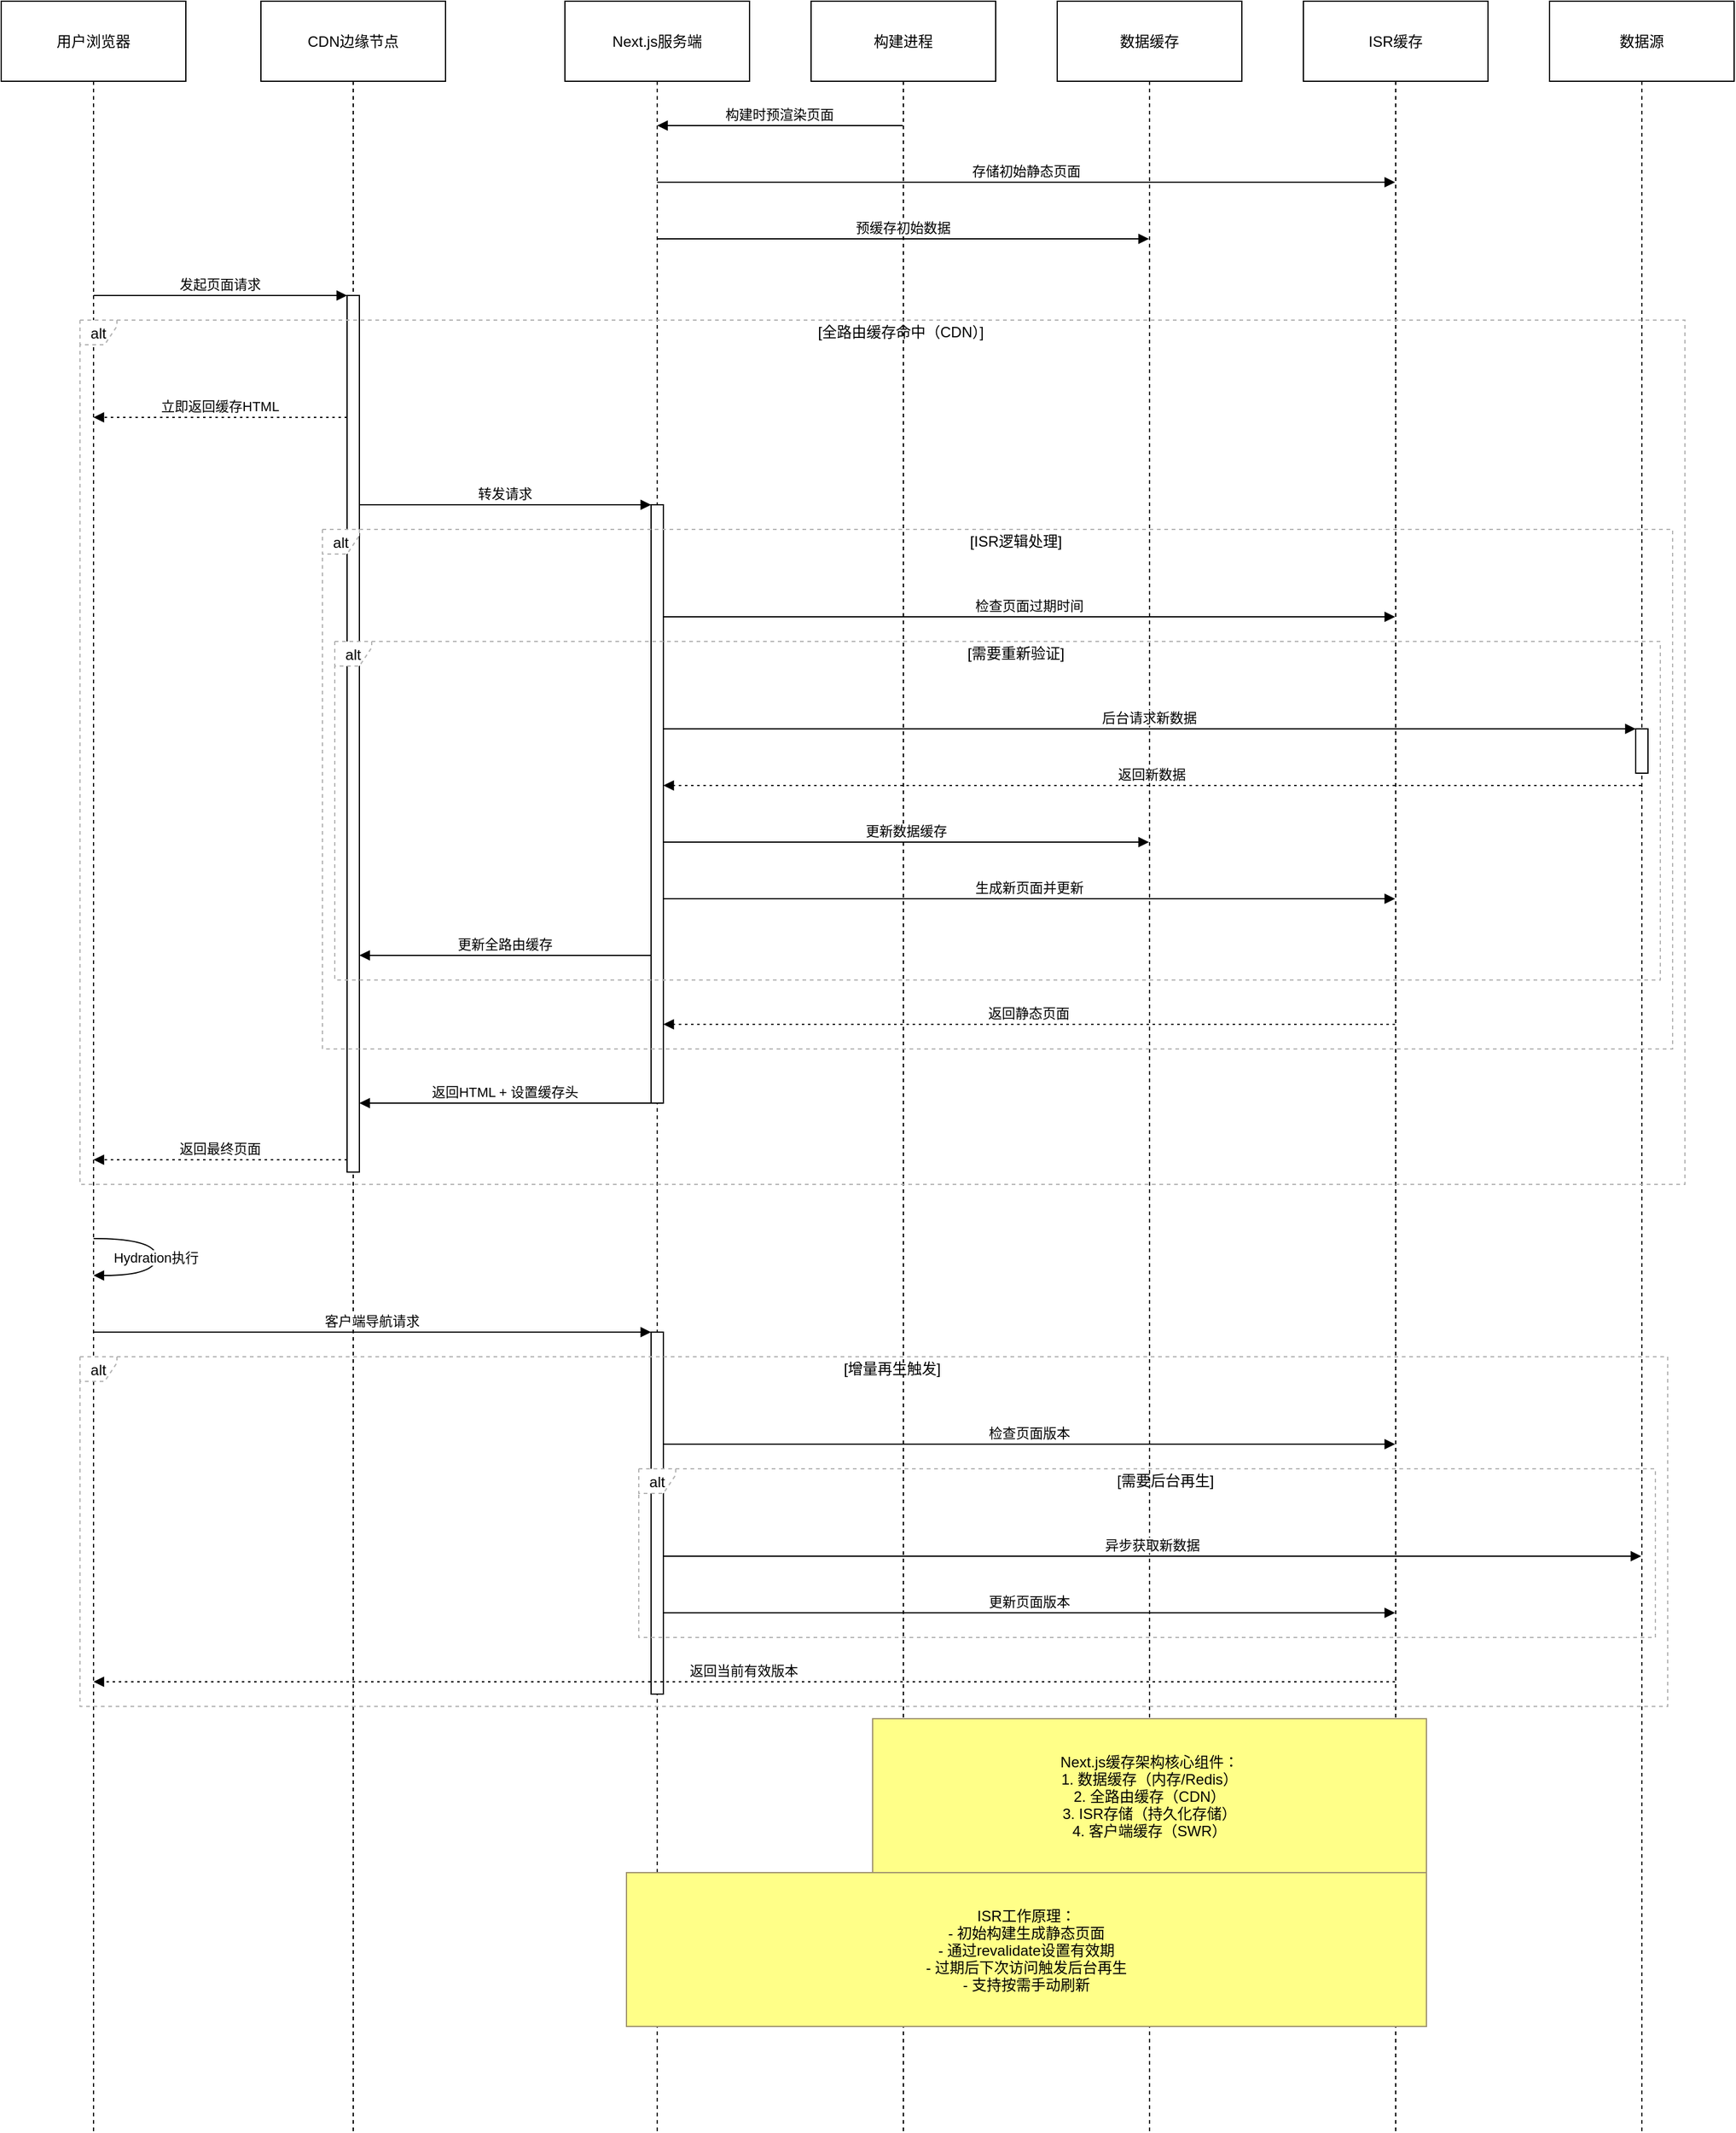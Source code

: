 <mxfile version="26.0.11">
  <diagram name="Page-1" id="Zmr6mv6rlm5EX8YAR18m">
    <mxGraphModel dx="2765" dy="1495" grid="1" gridSize="10" guides="1" tooltips="1" connect="1" arrows="1" fold="1" page="1" pageScale="1" pageWidth="827" pageHeight="1169" math="0" shadow="0">
      <root>
        <mxCell id="0" />
        <mxCell id="1" parent="0" />
        <mxCell id="BmnzMOqIMTCZc_oKfN1r-1" value="用户浏览器" style="shape=umlLifeline;perimeter=lifelinePerimeter;whiteSpace=wrap;container=1;dropTarget=0;collapsible=0;recursiveResize=0;outlineConnect=0;portConstraint=eastwest;newEdgeStyle={&quot;edgeStyle&quot;:&quot;elbowEdgeStyle&quot;,&quot;elbow&quot;:&quot;vertical&quot;,&quot;curved&quot;:0,&quot;rounded&quot;:0};size=65;" vertex="1" parent="1">
          <mxGeometry x="20" y="20" width="150" height="1730" as="geometry" />
        </mxCell>
        <mxCell id="BmnzMOqIMTCZc_oKfN1r-2" value="CDN边缘节点" style="shape=umlLifeline;perimeter=lifelinePerimeter;whiteSpace=wrap;container=1;dropTarget=0;collapsible=0;recursiveResize=0;outlineConnect=0;portConstraint=eastwest;newEdgeStyle={&quot;edgeStyle&quot;:&quot;elbowEdgeStyle&quot;,&quot;elbow&quot;:&quot;vertical&quot;,&quot;curved&quot;:0,&quot;rounded&quot;:0};size=65;" vertex="1" parent="1">
          <mxGeometry x="231" y="20" width="150" height="1730" as="geometry" />
        </mxCell>
        <mxCell id="BmnzMOqIMTCZc_oKfN1r-3" value="" style="points=[];perimeter=orthogonalPerimeter;outlineConnect=0;targetShapes=umlLifeline;portConstraint=eastwest;newEdgeStyle={&quot;edgeStyle&quot;:&quot;elbowEdgeStyle&quot;,&quot;elbow&quot;:&quot;vertical&quot;,&quot;curved&quot;:0,&quot;rounded&quot;:0}" vertex="1" parent="BmnzMOqIMTCZc_oKfN1r-2">
          <mxGeometry x="70" y="239" width="10" height="712" as="geometry" />
        </mxCell>
        <mxCell id="BmnzMOqIMTCZc_oKfN1r-4" value="Next.js服务端" style="shape=umlLifeline;perimeter=lifelinePerimeter;whiteSpace=wrap;container=1;dropTarget=0;collapsible=0;recursiveResize=0;outlineConnect=0;portConstraint=eastwest;newEdgeStyle={&quot;edgeStyle&quot;:&quot;elbowEdgeStyle&quot;,&quot;elbow&quot;:&quot;vertical&quot;,&quot;curved&quot;:0,&quot;rounded&quot;:0};size=65;" vertex="1" parent="1">
          <mxGeometry x="478" y="20" width="150" height="1730" as="geometry" />
        </mxCell>
        <mxCell id="BmnzMOqIMTCZc_oKfN1r-5" value="" style="points=[];perimeter=orthogonalPerimeter;outlineConnect=0;targetShapes=umlLifeline;portConstraint=eastwest;newEdgeStyle={&quot;edgeStyle&quot;:&quot;elbowEdgeStyle&quot;,&quot;elbow&quot;:&quot;vertical&quot;,&quot;curved&quot;:0,&quot;rounded&quot;:0}" vertex="1" parent="BmnzMOqIMTCZc_oKfN1r-4">
          <mxGeometry x="70" y="409" width="10" height="486" as="geometry" />
        </mxCell>
        <mxCell id="BmnzMOqIMTCZc_oKfN1r-6" value="" style="points=[];perimeter=orthogonalPerimeter;outlineConnect=0;targetShapes=umlLifeline;portConstraint=eastwest;newEdgeStyle={&quot;edgeStyle&quot;:&quot;elbowEdgeStyle&quot;,&quot;elbow&quot;:&quot;vertical&quot;,&quot;curved&quot;:0,&quot;rounded&quot;:0}" vertex="1" parent="BmnzMOqIMTCZc_oKfN1r-4">
          <mxGeometry x="70" y="1081" width="10" height="294" as="geometry" />
        </mxCell>
        <mxCell id="BmnzMOqIMTCZc_oKfN1r-7" value="构建进程" style="shape=umlLifeline;perimeter=lifelinePerimeter;whiteSpace=wrap;container=1;dropTarget=0;collapsible=0;recursiveResize=0;outlineConnect=0;portConstraint=eastwest;newEdgeStyle={&quot;edgeStyle&quot;:&quot;elbowEdgeStyle&quot;,&quot;elbow&quot;:&quot;vertical&quot;,&quot;curved&quot;:0,&quot;rounded&quot;:0};size=65;" vertex="1" parent="1">
          <mxGeometry x="678" y="20" width="150" height="1730" as="geometry" />
        </mxCell>
        <mxCell id="BmnzMOqIMTCZc_oKfN1r-8" value="数据缓存" style="shape=umlLifeline;perimeter=lifelinePerimeter;whiteSpace=wrap;container=1;dropTarget=0;collapsible=0;recursiveResize=0;outlineConnect=0;portConstraint=eastwest;newEdgeStyle={&quot;edgeStyle&quot;:&quot;elbowEdgeStyle&quot;,&quot;elbow&quot;:&quot;vertical&quot;,&quot;curved&quot;:0,&quot;rounded&quot;:0};size=65;" vertex="1" parent="1">
          <mxGeometry x="878" y="20" width="150" height="1730" as="geometry" />
        </mxCell>
        <mxCell id="BmnzMOqIMTCZc_oKfN1r-9" value="ISR缓存" style="shape=umlLifeline;perimeter=lifelinePerimeter;whiteSpace=wrap;container=1;dropTarget=0;collapsible=0;recursiveResize=0;outlineConnect=0;portConstraint=eastwest;newEdgeStyle={&quot;edgeStyle&quot;:&quot;elbowEdgeStyle&quot;,&quot;elbow&quot;:&quot;vertical&quot;,&quot;curved&quot;:0,&quot;rounded&quot;:0};size=65;" vertex="1" parent="1">
          <mxGeometry x="1078" y="20" width="150" height="1730" as="geometry" />
        </mxCell>
        <mxCell id="BmnzMOqIMTCZc_oKfN1r-10" value="数据源" style="shape=umlLifeline;perimeter=lifelinePerimeter;whiteSpace=wrap;container=1;dropTarget=0;collapsible=0;recursiveResize=0;outlineConnect=0;portConstraint=eastwest;newEdgeStyle={&quot;edgeStyle&quot;:&quot;elbowEdgeStyle&quot;,&quot;elbow&quot;:&quot;vertical&quot;,&quot;curved&quot;:0,&quot;rounded&quot;:0};size=65;" vertex="1" parent="1">
          <mxGeometry x="1278" y="20" width="150" height="1730" as="geometry" />
        </mxCell>
        <mxCell id="BmnzMOqIMTCZc_oKfN1r-11" value="" style="points=[];perimeter=orthogonalPerimeter;outlineConnect=0;targetShapes=umlLifeline;portConstraint=eastwest;newEdgeStyle={&quot;edgeStyle&quot;:&quot;elbowEdgeStyle&quot;,&quot;elbow&quot;:&quot;vertical&quot;,&quot;curved&quot;:0,&quot;rounded&quot;:0}" vertex="1" parent="BmnzMOqIMTCZc_oKfN1r-10">
          <mxGeometry x="70" y="591" width="10" height="36" as="geometry" />
        </mxCell>
        <mxCell id="BmnzMOqIMTCZc_oKfN1r-12" value="alt" style="shape=umlFrame;dashed=1;pointerEvents=0;dropTarget=0;strokeColor=#B3B3B3;height=20;width=30" vertex="1" parent="1">
          <mxGeometry x="291" y="540" width="1077" height="275" as="geometry" />
        </mxCell>
        <mxCell id="BmnzMOqIMTCZc_oKfN1r-13" value="[需要重新验证]" style="text;strokeColor=none;fillColor=none;align=center;verticalAlign=middle;whiteSpace=wrap;" vertex="1" parent="BmnzMOqIMTCZc_oKfN1r-12">
          <mxGeometry x="30" width="1047" height="20" as="geometry" />
        </mxCell>
        <mxCell id="BmnzMOqIMTCZc_oKfN1r-14" value="alt" style="shape=umlFrame;dashed=1;pointerEvents=0;dropTarget=0;strokeColor=#B3B3B3;height=20;width=30" vertex="1" parent="1">
          <mxGeometry x="281" y="449" width="1097" height="422" as="geometry" />
        </mxCell>
        <mxCell id="BmnzMOqIMTCZc_oKfN1r-15" value="[ISR逻辑处理]" style="text;strokeColor=none;fillColor=none;align=center;verticalAlign=middle;whiteSpace=wrap;" vertex="1" parent="BmnzMOqIMTCZc_oKfN1r-14">
          <mxGeometry x="30" width="1067" height="20" as="geometry" />
        </mxCell>
        <mxCell id="BmnzMOqIMTCZc_oKfN1r-16" value="alt" style="shape=umlFrame;dashed=1;pointerEvents=0;dropTarget=0;strokeColor=#B3B3B3;height=20;width=30" vertex="1" parent="1">
          <mxGeometry x="84" y="279" width="1304" height="702" as="geometry" />
        </mxCell>
        <mxCell id="BmnzMOqIMTCZc_oKfN1r-17" value="[全路由缓存命中（CDN）]" style="text;strokeColor=none;fillColor=none;align=center;verticalAlign=middle;whiteSpace=wrap;" vertex="1" parent="BmnzMOqIMTCZc_oKfN1r-16">
          <mxGeometry x="30" width="1274" height="20" as="geometry" />
        </mxCell>
        <mxCell id="BmnzMOqIMTCZc_oKfN1r-18" value="" style="shape=line;dashed=1;whiteSpace=wrap;verticalAlign=top;labelPosition=center;verticalLabelPosition=middle;align=center;strokeColor=#B3B3B3;" vertex="1" parent="BmnzMOqIMTCZc_oKfN1r-16">
          <mxGeometry y="104" width="1304" as="geometry" />
        </mxCell>
        <mxCell id="BmnzMOqIMTCZc_oKfN1r-19" value="alt" style="shape=umlFrame;dashed=1;pointerEvents=0;dropTarget=0;strokeColor=#B3B3B3;height=20;width=30" vertex="1" parent="1">
          <mxGeometry x="538" y="1212" width="826" height="137" as="geometry" />
        </mxCell>
        <mxCell id="BmnzMOqIMTCZc_oKfN1r-20" value="[需要后台再生]" style="text;strokeColor=none;fillColor=none;align=center;verticalAlign=middle;whiteSpace=wrap;" vertex="1" parent="BmnzMOqIMTCZc_oKfN1r-19">
          <mxGeometry x="30" width="796" height="20" as="geometry" />
        </mxCell>
        <mxCell id="BmnzMOqIMTCZc_oKfN1r-21" value="alt" style="shape=umlFrame;dashed=1;pointerEvents=0;dropTarget=0;strokeColor=#B3B3B3;height=20;width=30" vertex="1" parent="1">
          <mxGeometry x="84" y="1121" width="1290" height="284" as="geometry" />
        </mxCell>
        <mxCell id="BmnzMOqIMTCZc_oKfN1r-22" value="[增量再生触发]" style="text;strokeColor=none;fillColor=none;align=center;verticalAlign=middle;whiteSpace=wrap;" vertex="1" parent="BmnzMOqIMTCZc_oKfN1r-21">
          <mxGeometry x="30" width="1260" height="20" as="geometry" />
        </mxCell>
        <mxCell id="BmnzMOqIMTCZc_oKfN1r-23" value="构建时预渲染页面" style="verticalAlign=bottom;edgeStyle=elbowEdgeStyle;elbow=vertical;curved=0;rounded=0;endArrow=block;" edge="1" parent="1" source="BmnzMOqIMTCZc_oKfN1r-7" target="BmnzMOqIMTCZc_oKfN1r-4">
          <mxGeometry relative="1" as="geometry">
            <Array as="points">
              <mxPoint x="665" y="121" />
            </Array>
          </mxGeometry>
        </mxCell>
        <mxCell id="BmnzMOqIMTCZc_oKfN1r-24" value="存储初始静态页面" style="verticalAlign=bottom;edgeStyle=elbowEdgeStyle;elbow=vertical;curved=0;rounded=0;endArrow=block;" edge="1" parent="1" source="BmnzMOqIMTCZc_oKfN1r-4" target="BmnzMOqIMTCZc_oKfN1r-9">
          <mxGeometry relative="1" as="geometry">
            <Array as="points">
              <mxPoint x="862" y="167" />
            </Array>
          </mxGeometry>
        </mxCell>
        <mxCell id="BmnzMOqIMTCZc_oKfN1r-25" value="预缓存初始数据" style="verticalAlign=bottom;edgeStyle=elbowEdgeStyle;elbow=vertical;curved=0;rounded=0;endArrow=block;" edge="1" parent="1" source="BmnzMOqIMTCZc_oKfN1r-4" target="BmnzMOqIMTCZc_oKfN1r-8">
          <mxGeometry relative="1" as="geometry">
            <Array as="points">
              <mxPoint x="762" y="213" />
            </Array>
          </mxGeometry>
        </mxCell>
        <mxCell id="BmnzMOqIMTCZc_oKfN1r-26" value="发起页面请求" style="verticalAlign=bottom;edgeStyle=elbowEdgeStyle;elbow=vertical;curved=0;rounded=0;endArrow=block;" edge="1" parent="1" source="BmnzMOqIMTCZc_oKfN1r-1" target="BmnzMOqIMTCZc_oKfN1r-3">
          <mxGeometry relative="1" as="geometry">
            <Array as="points">
              <mxPoint x="209" y="259" />
            </Array>
          </mxGeometry>
        </mxCell>
        <mxCell id="BmnzMOqIMTCZc_oKfN1r-27" value="立即返回缓存HTML" style="verticalAlign=bottom;edgeStyle=elbowEdgeStyle;elbow=vertical;curved=0;rounded=0;dashed=1;dashPattern=2 3;endArrow=block;" edge="1" parent="1" source="BmnzMOqIMTCZc_oKfN1r-3" target="BmnzMOqIMTCZc_oKfN1r-1">
          <mxGeometry relative="1" as="geometry">
            <Array as="points">
              <mxPoint x="210" y="358" />
            </Array>
          </mxGeometry>
        </mxCell>
        <mxCell id="BmnzMOqIMTCZc_oKfN1r-28" value="转发请求" style="verticalAlign=bottom;edgeStyle=elbowEdgeStyle;elbow=vertical;curved=0;rounded=0;endArrow=block;" edge="1" parent="1" source="BmnzMOqIMTCZc_oKfN1r-3" target="BmnzMOqIMTCZc_oKfN1r-5">
          <mxGeometry relative="1" as="geometry">
            <Array as="points">
              <mxPoint x="440" y="429" />
            </Array>
          </mxGeometry>
        </mxCell>
        <mxCell id="BmnzMOqIMTCZc_oKfN1r-29" value="检查页面过期时间" style="verticalAlign=bottom;edgeStyle=elbowEdgeStyle;elbow=vertical;curved=0;rounded=0;endArrow=block;" edge="1" parent="1" source="BmnzMOqIMTCZc_oKfN1r-5" target="BmnzMOqIMTCZc_oKfN1r-9">
          <mxGeometry relative="1" as="geometry">
            <Array as="points">
              <mxPoint x="864" y="520" />
            </Array>
          </mxGeometry>
        </mxCell>
        <mxCell id="BmnzMOqIMTCZc_oKfN1r-30" value="后台请求新数据" style="verticalAlign=bottom;edgeStyle=elbowEdgeStyle;elbow=vertical;curved=0;rounded=0;endArrow=block;" edge="1" parent="1" source="BmnzMOqIMTCZc_oKfN1r-5" target="BmnzMOqIMTCZc_oKfN1r-11">
          <mxGeometry relative="1" as="geometry">
            <Array as="points">
              <mxPoint x="964" y="611" />
            </Array>
          </mxGeometry>
        </mxCell>
        <mxCell id="BmnzMOqIMTCZc_oKfN1r-31" value="返回新数据" style="verticalAlign=bottom;edgeStyle=elbowEdgeStyle;elbow=vertical;curved=0;rounded=0;dashed=1;dashPattern=2 3;endArrow=block;" edge="1" parent="1" source="BmnzMOqIMTCZc_oKfN1r-10" target="BmnzMOqIMTCZc_oKfN1r-5">
          <mxGeometry relative="1" as="geometry">
            <Array as="points">
              <mxPoint x="965" y="657" />
            </Array>
          </mxGeometry>
        </mxCell>
        <mxCell id="BmnzMOqIMTCZc_oKfN1r-32" value="更新数据缓存" style="verticalAlign=bottom;edgeStyle=elbowEdgeStyle;elbow=vertical;curved=0;rounded=0;endArrow=block;" edge="1" parent="1" source="BmnzMOqIMTCZc_oKfN1r-5" target="BmnzMOqIMTCZc_oKfN1r-8">
          <mxGeometry relative="1" as="geometry">
            <Array as="points">
              <mxPoint x="764" y="703" />
            </Array>
          </mxGeometry>
        </mxCell>
        <mxCell id="BmnzMOqIMTCZc_oKfN1r-33" value="生成新页面并更新" style="verticalAlign=bottom;edgeStyle=elbowEdgeStyle;elbow=vertical;curved=0;rounded=0;endArrow=block;" edge="1" parent="1" source="BmnzMOqIMTCZc_oKfN1r-5" target="BmnzMOqIMTCZc_oKfN1r-9">
          <mxGeometry relative="1" as="geometry">
            <Array as="points">
              <mxPoint x="864" y="749" />
            </Array>
          </mxGeometry>
        </mxCell>
        <mxCell id="BmnzMOqIMTCZc_oKfN1r-34" value="更新全路由缓存" style="verticalAlign=bottom;edgeStyle=elbowEdgeStyle;elbow=vertical;curved=0;rounded=0;endArrow=block;" edge="1" parent="1" source="BmnzMOqIMTCZc_oKfN1r-5" target="BmnzMOqIMTCZc_oKfN1r-3">
          <mxGeometry relative="1" as="geometry">
            <Array as="points">
              <mxPoint x="441" y="795" />
            </Array>
          </mxGeometry>
        </mxCell>
        <mxCell id="BmnzMOqIMTCZc_oKfN1r-35" value="返回静态页面" style="verticalAlign=bottom;edgeStyle=elbowEdgeStyle;elbow=vertical;curved=0;rounded=0;dashed=1;dashPattern=2 3;endArrow=block;" edge="1" parent="1" source="BmnzMOqIMTCZc_oKfN1r-9" target="BmnzMOqIMTCZc_oKfN1r-5">
          <mxGeometry relative="1" as="geometry">
            <Array as="points">
              <mxPoint x="867" y="851" />
            </Array>
          </mxGeometry>
        </mxCell>
        <mxCell id="BmnzMOqIMTCZc_oKfN1r-36" value="返回HTML + 设置缓存头" style="verticalAlign=bottom;edgeStyle=elbowEdgeStyle;elbow=vertical;curved=0;rounded=0;endArrow=block;" edge="1" parent="1" source="BmnzMOqIMTCZc_oKfN1r-5" target="BmnzMOqIMTCZc_oKfN1r-3">
          <mxGeometry relative="1" as="geometry">
            <Array as="points">
              <mxPoint x="441" y="915" />
            </Array>
          </mxGeometry>
        </mxCell>
        <mxCell id="BmnzMOqIMTCZc_oKfN1r-37" value="返回最终页面" style="verticalAlign=bottom;edgeStyle=elbowEdgeStyle;elbow=vertical;curved=0;rounded=0;dashed=1;dashPattern=2 3;endArrow=block;" edge="1" parent="1" source="BmnzMOqIMTCZc_oKfN1r-3" target="BmnzMOqIMTCZc_oKfN1r-1">
          <mxGeometry relative="1" as="geometry">
            <Array as="points">
              <mxPoint x="210" y="961" />
            </Array>
          </mxGeometry>
        </mxCell>
        <mxCell id="BmnzMOqIMTCZc_oKfN1r-38" value="Hydration执行" style="curved=1;endArrow=block;rounded=0;" edge="1" parent="1" source="BmnzMOqIMTCZc_oKfN1r-1" target="BmnzMOqIMTCZc_oKfN1r-1">
          <mxGeometry relative="1" as="geometry">
            <Array as="points">
              <mxPoint x="146" y="1025" />
              <mxPoint x="146" y="1055" />
            </Array>
          </mxGeometry>
        </mxCell>
        <mxCell id="BmnzMOqIMTCZc_oKfN1r-39" value="客户端导航请求" style="verticalAlign=bottom;edgeStyle=elbowEdgeStyle;elbow=vertical;curved=0;rounded=0;endArrow=block;" edge="1" parent="1" source="BmnzMOqIMTCZc_oKfN1r-1" target="BmnzMOqIMTCZc_oKfN1r-6">
          <mxGeometry relative="1" as="geometry">
            <Array as="points">
              <mxPoint x="333" y="1101" />
            </Array>
          </mxGeometry>
        </mxCell>
        <mxCell id="BmnzMOqIMTCZc_oKfN1r-40" value="检查页面版本" style="verticalAlign=bottom;edgeStyle=elbowEdgeStyle;elbow=vertical;curved=0;rounded=0;endArrow=block;" edge="1" parent="1" source="BmnzMOqIMTCZc_oKfN1r-6" target="BmnzMOqIMTCZc_oKfN1r-9">
          <mxGeometry relative="1" as="geometry">
            <Array as="points">
              <mxPoint x="864" y="1192" />
            </Array>
          </mxGeometry>
        </mxCell>
        <mxCell id="BmnzMOqIMTCZc_oKfN1r-41" value="异步获取新数据" style="verticalAlign=bottom;edgeStyle=elbowEdgeStyle;elbow=vertical;curved=0;rounded=0;endArrow=block;" edge="1" parent="1" source="BmnzMOqIMTCZc_oKfN1r-6" target="BmnzMOqIMTCZc_oKfN1r-10">
          <mxGeometry relative="1" as="geometry">
            <Array as="points">
              <mxPoint x="964" y="1283" />
            </Array>
          </mxGeometry>
        </mxCell>
        <mxCell id="BmnzMOqIMTCZc_oKfN1r-42" value="更新页面版本" style="verticalAlign=bottom;edgeStyle=elbowEdgeStyle;elbow=vertical;curved=0;rounded=0;endArrow=block;" edge="1" parent="1" source="BmnzMOqIMTCZc_oKfN1r-6" target="BmnzMOqIMTCZc_oKfN1r-9">
          <mxGeometry relative="1" as="geometry">
            <Array as="points">
              <mxPoint x="864" y="1329" />
            </Array>
          </mxGeometry>
        </mxCell>
        <mxCell id="BmnzMOqIMTCZc_oKfN1r-43" value="返回当前有效版本" style="verticalAlign=bottom;edgeStyle=elbowEdgeStyle;elbow=vertical;curved=0;rounded=0;dashed=1;dashPattern=2 3;endArrow=block;" edge="1" parent="1" source="BmnzMOqIMTCZc_oKfN1r-9" target="BmnzMOqIMTCZc_oKfN1r-1">
          <mxGeometry relative="1" as="geometry">
            <Array as="points">
              <mxPoint x="636" y="1385" />
            </Array>
          </mxGeometry>
        </mxCell>
        <mxCell id="BmnzMOqIMTCZc_oKfN1r-44" value="Next.js缓存架构核心组件：&#xa;1. 数据缓存（内存/Redis）&#xa;2. 全路由缓存（CDN）&#xa;3. ISR存储（持久化存储）&#xa;4. 客户端缓存（SWR）" style="fillColor=#ffff88;strokeColor=#9E916F;" vertex="1" parent="1">
          <mxGeometry x="728" y="1415" width="450" height="125" as="geometry" />
        </mxCell>
        <mxCell id="BmnzMOqIMTCZc_oKfN1r-45" value="ISR工作原理：&#xa;- 初始构建生成静态页面&#xa;- 通过revalidate设置有效期&#xa;- 过期后下次访问触发后台再生&#xa;- 支持按需手动刷新" style="fillColor=#ffff88;strokeColor=#9E916F;" vertex="1" parent="1">
          <mxGeometry x="528" y="1540" width="650" height="125" as="geometry" />
        </mxCell>
      </root>
    </mxGraphModel>
  </diagram>
</mxfile>
